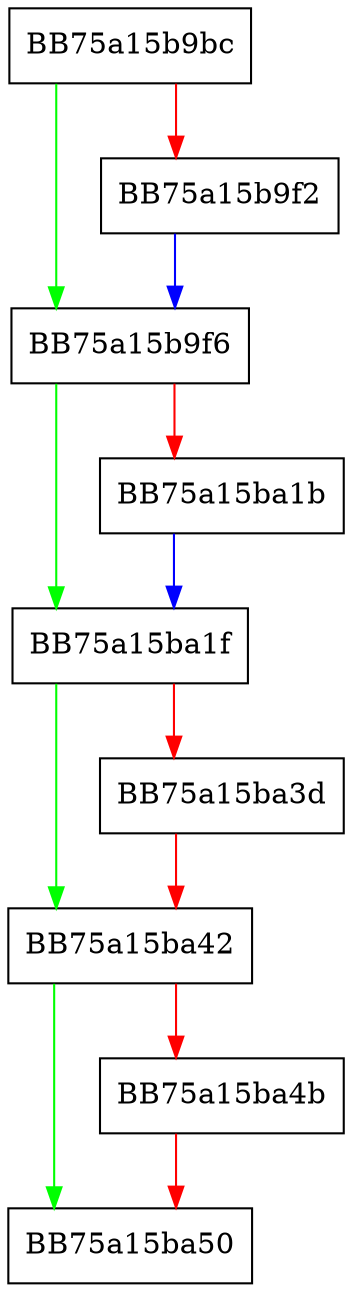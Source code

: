 digraph attribute_log_entry_t {
  node [shape="box"];
  graph [splines=ortho];
  BB75a15b9bc -> BB75a15b9f6 [color="green"];
  BB75a15b9bc -> BB75a15b9f2 [color="red"];
  BB75a15b9f2 -> BB75a15b9f6 [color="blue"];
  BB75a15b9f6 -> BB75a15ba1f [color="green"];
  BB75a15b9f6 -> BB75a15ba1b [color="red"];
  BB75a15ba1b -> BB75a15ba1f [color="blue"];
  BB75a15ba1f -> BB75a15ba42 [color="green"];
  BB75a15ba1f -> BB75a15ba3d [color="red"];
  BB75a15ba3d -> BB75a15ba42 [color="red"];
  BB75a15ba42 -> BB75a15ba50 [color="green"];
  BB75a15ba42 -> BB75a15ba4b [color="red"];
  BB75a15ba4b -> BB75a15ba50 [color="red"];
}